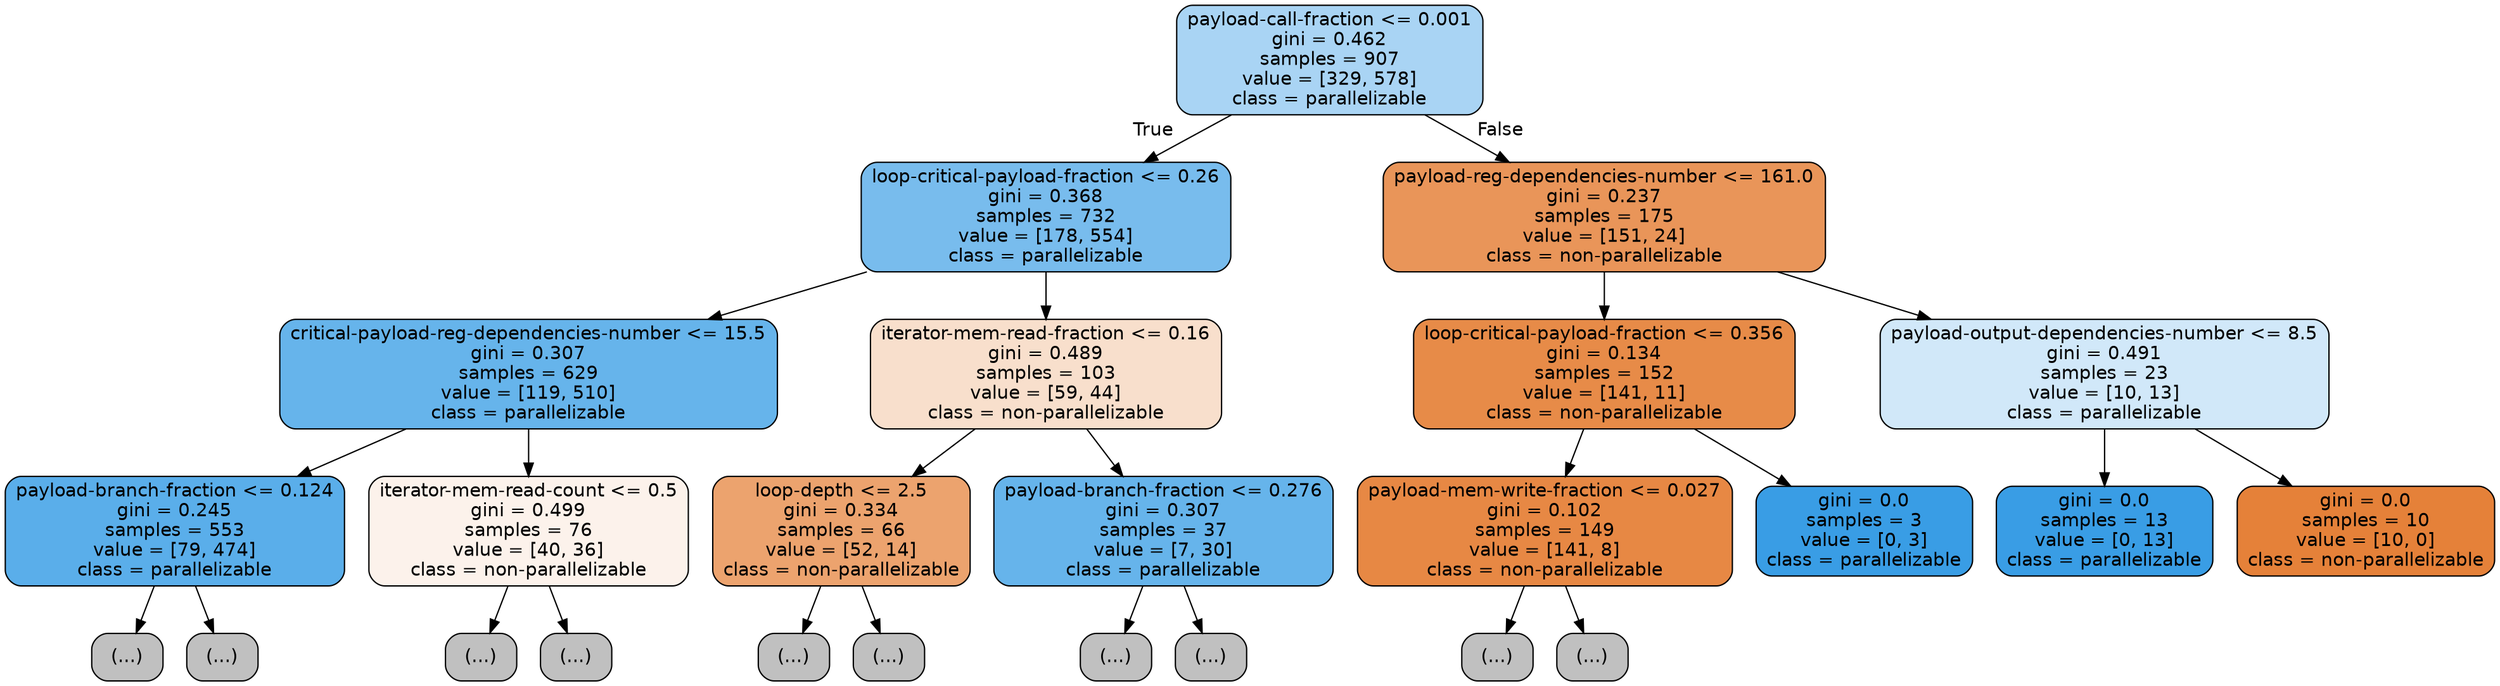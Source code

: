 digraph Tree {
node [shape=box, style="filled, rounded", color="black", fontname=helvetica] ;
edge [fontname=helvetica] ;
0 [label="payload-call-fraction <= 0.001\ngini = 0.462\nsamples = 907\nvalue = [329, 578]\nclass = parallelizable", fillcolor="#399de56e"] ;
1 [label="loop-critical-payload-fraction <= 0.26\ngini = 0.368\nsamples = 732\nvalue = [178, 554]\nclass = parallelizable", fillcolor="#399de5ad"] ;
0 -> 1 [labeldistance=2.5, labelangle=45, headlabel="True"] ;
2 [label="critical-payload-reg-dependencies-number <= 15.5\ngini = 0.307\nsamples = 629\nvalue = [119, 510]\nclass = parallelizable", fillcolor="#399de5c4"] ;
1 -> 2 ;
3 [label="payload-branch-fraction <= 0.124\ngini = 0.245\nsamples = 553\nvalue = [79, 474]\nclass = parallelizable", fillcolor="#399de5d4"] ;
2 -> 3 ;
4 [label="(...)", fillcolor="#C0C0C0"] ;
3 -> 4 ;
51 [label="(...)", fillcolor="#C0C0C0"] ;
3 -> 51 ;
120 [label="iterator-mem-read-count <= 0.5\ngini = 0.499\nsamples = 76\nvalue = [40, 36]\nclass = non-parallelizable", fillcolor="#e5813919"] ;
2 -> 120 ;
121 [label="(...)", fillcolor="#C0C0C0"] ;
120 -> 121 ;
130 [label="(...)", fillcolor="#C0C0C0"] ;
120 -> 130 ;
139 [label="iterator-mem-read-fraction <= 0.16\ngini = 0.489\nsamples = 103\nvalue = [59, 44]\nclass = non-parallelizable", fillcolor="#e5813941"] ;
1 -> 139 ;
140 [label="loop-depth <= 2.5\ngini = 0.334\nsamples = 66\nvalue = [52, 14]\nclass = non-parallelizable", fillcolor="#e58139ba"] ;
139 -> 140 ;
141 [label="(...)", fillcolor="#C0C0C0"] ;
140 -> 141 ;
158 [label="(...)", fillcolor="#C0C0C0"] ;
140 -> 158 ;
159 [label="payload-branch-fraction <= 0.276\ngini = 0.307\nsamples = 37\nvalue = [7, 30]\nclass = parallelizable", fillcolor="#399de5c4"] ;
139 -> 159 ;
160 [label="(...)", fillcolor="#C0C0C0"] ;
159 -> 160 ;
161 [label="(...)", fillcolor="#C0C0C0"] ;
159 -> 161 ;
176 [label="payload-reg-dependencies-number <= 161.0\ngini = 0.237\nsamples = 175\nvalue = [151, 24]\nclass = non-parallelizable", fillcolor="#e58139d6"] ;
0 -> 176 [labeldistance=2.5, labelangle=-45, headlabel="False"] ;
177 [label="loop-critical-payload-fraction <= 0.356\ngini = 0.134\nsamples = 152\nvalue = [141, 11]\nclass = non-parallelizable", fillcolor="#e58139eb"] ;
176 -> 177 ;
178 [label="payload-mem-write-fraction <= 0.027\ngini = 0.102\nsamples = 149\nvalue = [141, 8]\nclass = non-parallelizable", fillcolor="#e58139f1"] ;
177 -> 178 ;
179 [label="(...)", fillcolor="#C0C0C0"] ;
178 -> 179 ;
180 [label="(...)", fillcolor="#C0C0C0"] ;
178 -> 180 ;
187 [label="gini = 0.0\nsamples = 3\nvalue = [0, 3]\nclass = parallelizable", fillcolor="#399de5ff"] ;
177 -> 187 ;
188 [label="payload-output-dependencies-number <= 8.5\ngini = 0.491\nsamples = 23\nvalue = [10, 13]\nclass = parallelizable", fillcolor="#399de53b"] ;
176 -> 188 ;
189 [label="gini = 0.0\nsamples = 13\nvalue = [0, 13]\nclass = parallelizable", fillcolor="#399de5ff"] ;
188 -> 189 ;
190 [label="gini = 0.0\nsamples = 10\nvalue = [10, 0]\nclass = non-parallelizable", fillcolor="#e58139ff"] ;
188 -> 190 ;
}